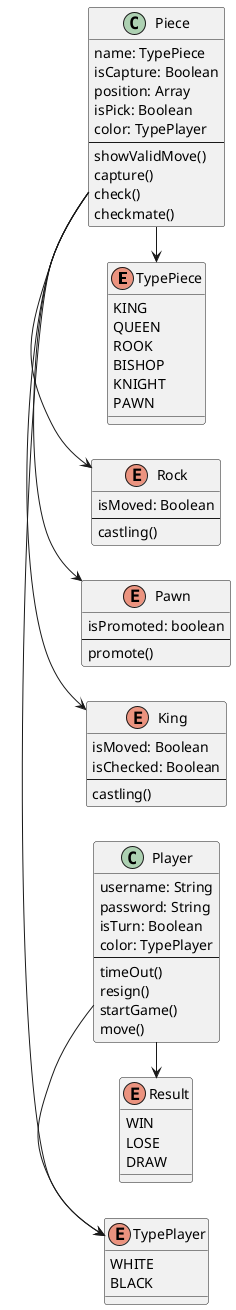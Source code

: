 @startuml chess

left to right direction
enum TypePiece {
  KING
  QUEEN
  ROOK
  BISHOP
  KNIGHT
  PAWN
}

enum Pawn {
    isPromoted: boolean
    --
    promote()
}

enum Rock {
    isMoved: Boolean
    --
    castling()
}

enum King {
    isMoved: Boolean
    isChecked: Boolean
    --
    castling()
}

enum TypePlayer {
    WHITE
    BLACK
}

enum Result {
    WIN
    LOSE
    DRAW
}

class Piece {
    name: TypePiece
    isCapture: Boolean
    position: Array
    isPick: Boolean
    color: TypePlayer
    --
    showValidMove()
    capture()
    check()
    checkmate()
}

class Player {
    username: String
    password: String
    isTurn: Boolean
    color: TypePlayer
    --
    timeOut()
    resign()
    startGame()
    ' getResult(): Result
    move()
}

Piece -> King
Piece -> Pawn
Piece -> Rock
Piece -> TypePiece
Piece -> TypePlayer
Player -> TypePlayer
Player -> Result

@enduml